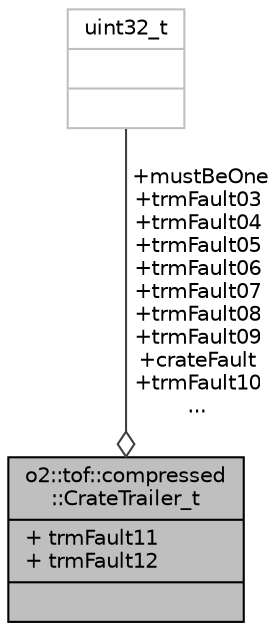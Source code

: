 digraph "o2::tof::compressed::CrateTrailer_t"
{
 // INTERACTIVE_SVG=YES
  bgcolor="transparent";
  edge [fontname="Helvetica",fontsize="10",labelfontname="Helvetica",labelfontsize="10"];
  node [fontname="Helvetica",fontsize="10",shape=record];
  Node1 [label="{o2::tof::compressed\l::CrateTrailer_t\n|+ trmFault11\l+ trmFault12\l|}",height=0.2,width=0.4,color="black", fillcolor="grey75", style="filled", fontcolor="black"];
  Node2 -> Node1 [color="grey25",fontsize="10",style="solid",label=" +mustBeOne\n+trmFault03\n+trmFault04\n+trmFault05\n+trmFault06\n+trmFault07\n+trmFault08\n+trmFault09\n+crateFault\n+trmFault10\n..." ,arrowhead="odiamond",fontname="Helvetica"];
  Node2 [label="{uint32_t\n||}",height=0.2,width=0.4,color="grey75"];
}
